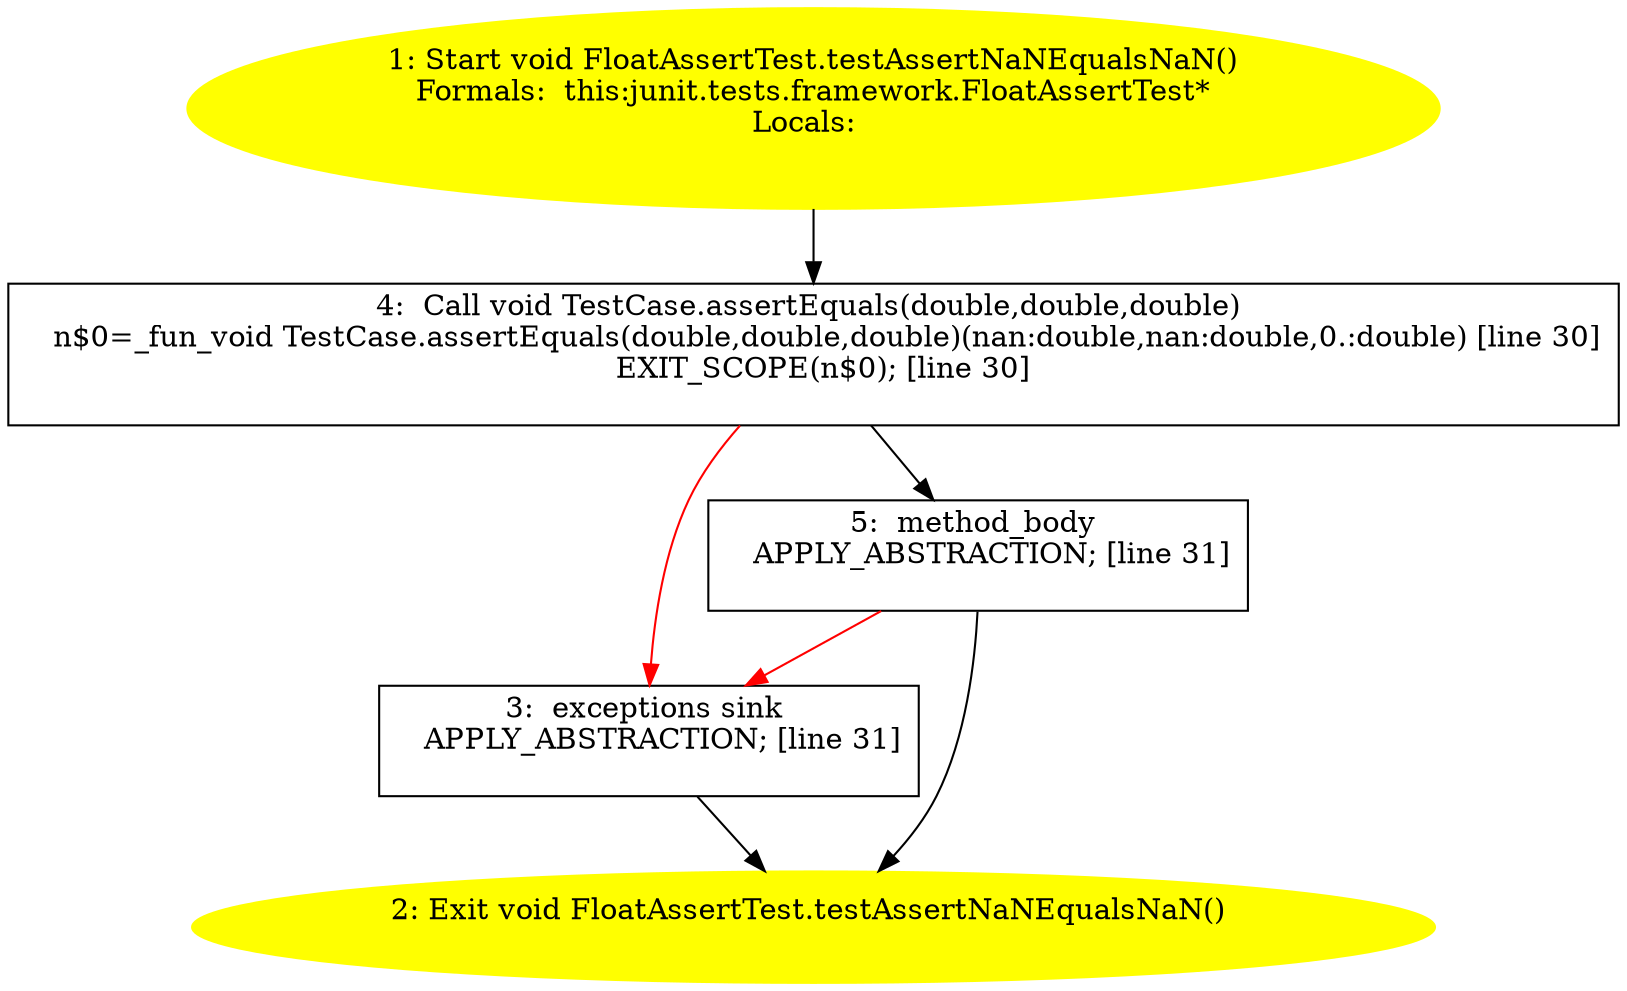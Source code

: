 /* @generated */
digraph cfg {
"junit.tests.framework.FloatAssertTest.testAssertNaNEqualsNaN():void.1b8eb0597153e97236004bc2c5a5e731_1" [label="1: Start void FloatAssertTest.testAssertNaNEqualsNaN()\nFormals:  this:junit.tests.framework.FloatAssertTest*\nLocals:  \n  " color=yellow style=filled]
	

	 "junit.tests.framework.FloatAssertTest.testAssertNaNEqualsNaN():void.1b8eb0597153e97236004bc2c5a5e731_1" -> "junit.tests.framework.FloatAssertTest.testAssertNaNEqualsNaN():void.1b8eb0597153e97236004bc2c5a5e731_4" ;
"junit.tests.framework.FloatAssertTest.testAssertNaNEqualsNaN():void.1b8eb0597153e97236004bc2c5a5e731_2" [label="2: Exit void FloatAssertTest.testAssertNaNEqualsNaN() \n  " color=yellow style=filled]
	

"junit.tests.framework.FloatAssertTest.testAssertNaNEqualsNaN():void.1b8eb0597153e97236004bc2c5a5e731_3" [label="3:  exceptions sink \n   APPLY_ABSTRACTION; [line 31]\n " shape="box"]
	

	 "junit.tests.framework.FloatAssertTest.testAssertNaNEqualsNaN():void.1b8eb0597153e97236004bc2c5a5e731_3" -> "junit.tests.framework.FloatAssertTest.testAssertNaNEqualsNaN():void.1b8eb0597153e97236004bc2c5a5e731_2" ;
"junit.tests.framework.FloatAssertTest.testAssertNaNEqualsNaN():void.1b8eb0597153e97236004bc2c5a5e731_4" [label="4:  Call void TestCase.assertEquals(double,double,double) \n   n$0=_fun_void TestCase.assertEquals(double,double,double)(nan:double,nan:double,0.:double) [line 30]\n  EXIT_SCOPE(n$0); [line 30]\n " shape="box"]
	

	 "junit.tests.framework.FloatAssertTest.testAssertNaNEqualsNaN():void.1b8eb0597153e97236004bc2c5a5e731_4" -> "junit.tests.framework.FloatAssertTest.testAssertNaNEqualsNaN():void.1b8eb0597153e97236004bc2c5a5e731_5" ;
	 "junit.tests.framework.FloatAssertTest.testAssertNaNEqualsNaN():void.1b8eb0597153e97236004bc2c5a5e731_4" -> "junit.tests.framework.FloatAssertTest.testAssertNaNEqualsNaN():void.1b8eb0597153e97236004bc2c5a5e731_3" [color="red" ];
"junit.tests.framework.FloatAssertTest.testAssertNaNEqualsNaN():void.1b8eb0597153e97236004bc2c5a5e731_5" [label="5:  method_body \n   APPLY_ABSTRACTION; [line 31]\n " shape="box"]
	

	 "junit.tests.framework.FloatAssertTest.testAssertNaNEqualsNaN():void.1b8eb0597153e97236004bc2c5a5e731_5" -> "junit.tests.framework.FloatAssertTest.testAssertNaNEqualsNaN():void.1b8eb0597153e97236004bc2c5a5e731_2" ;
	 "junit.tests.framework.FloatAssertTest.testAssertNaNEqualsNaN():void.1b8eb0597153e97236004bc2c5a5e731_5" -> "junit.tests.framework.FloatAssertTest.testAssertNaNEqualsNaN():void.1b8eb0597153e97236004bc2c5a5e731_3" [color="red" ];
}
